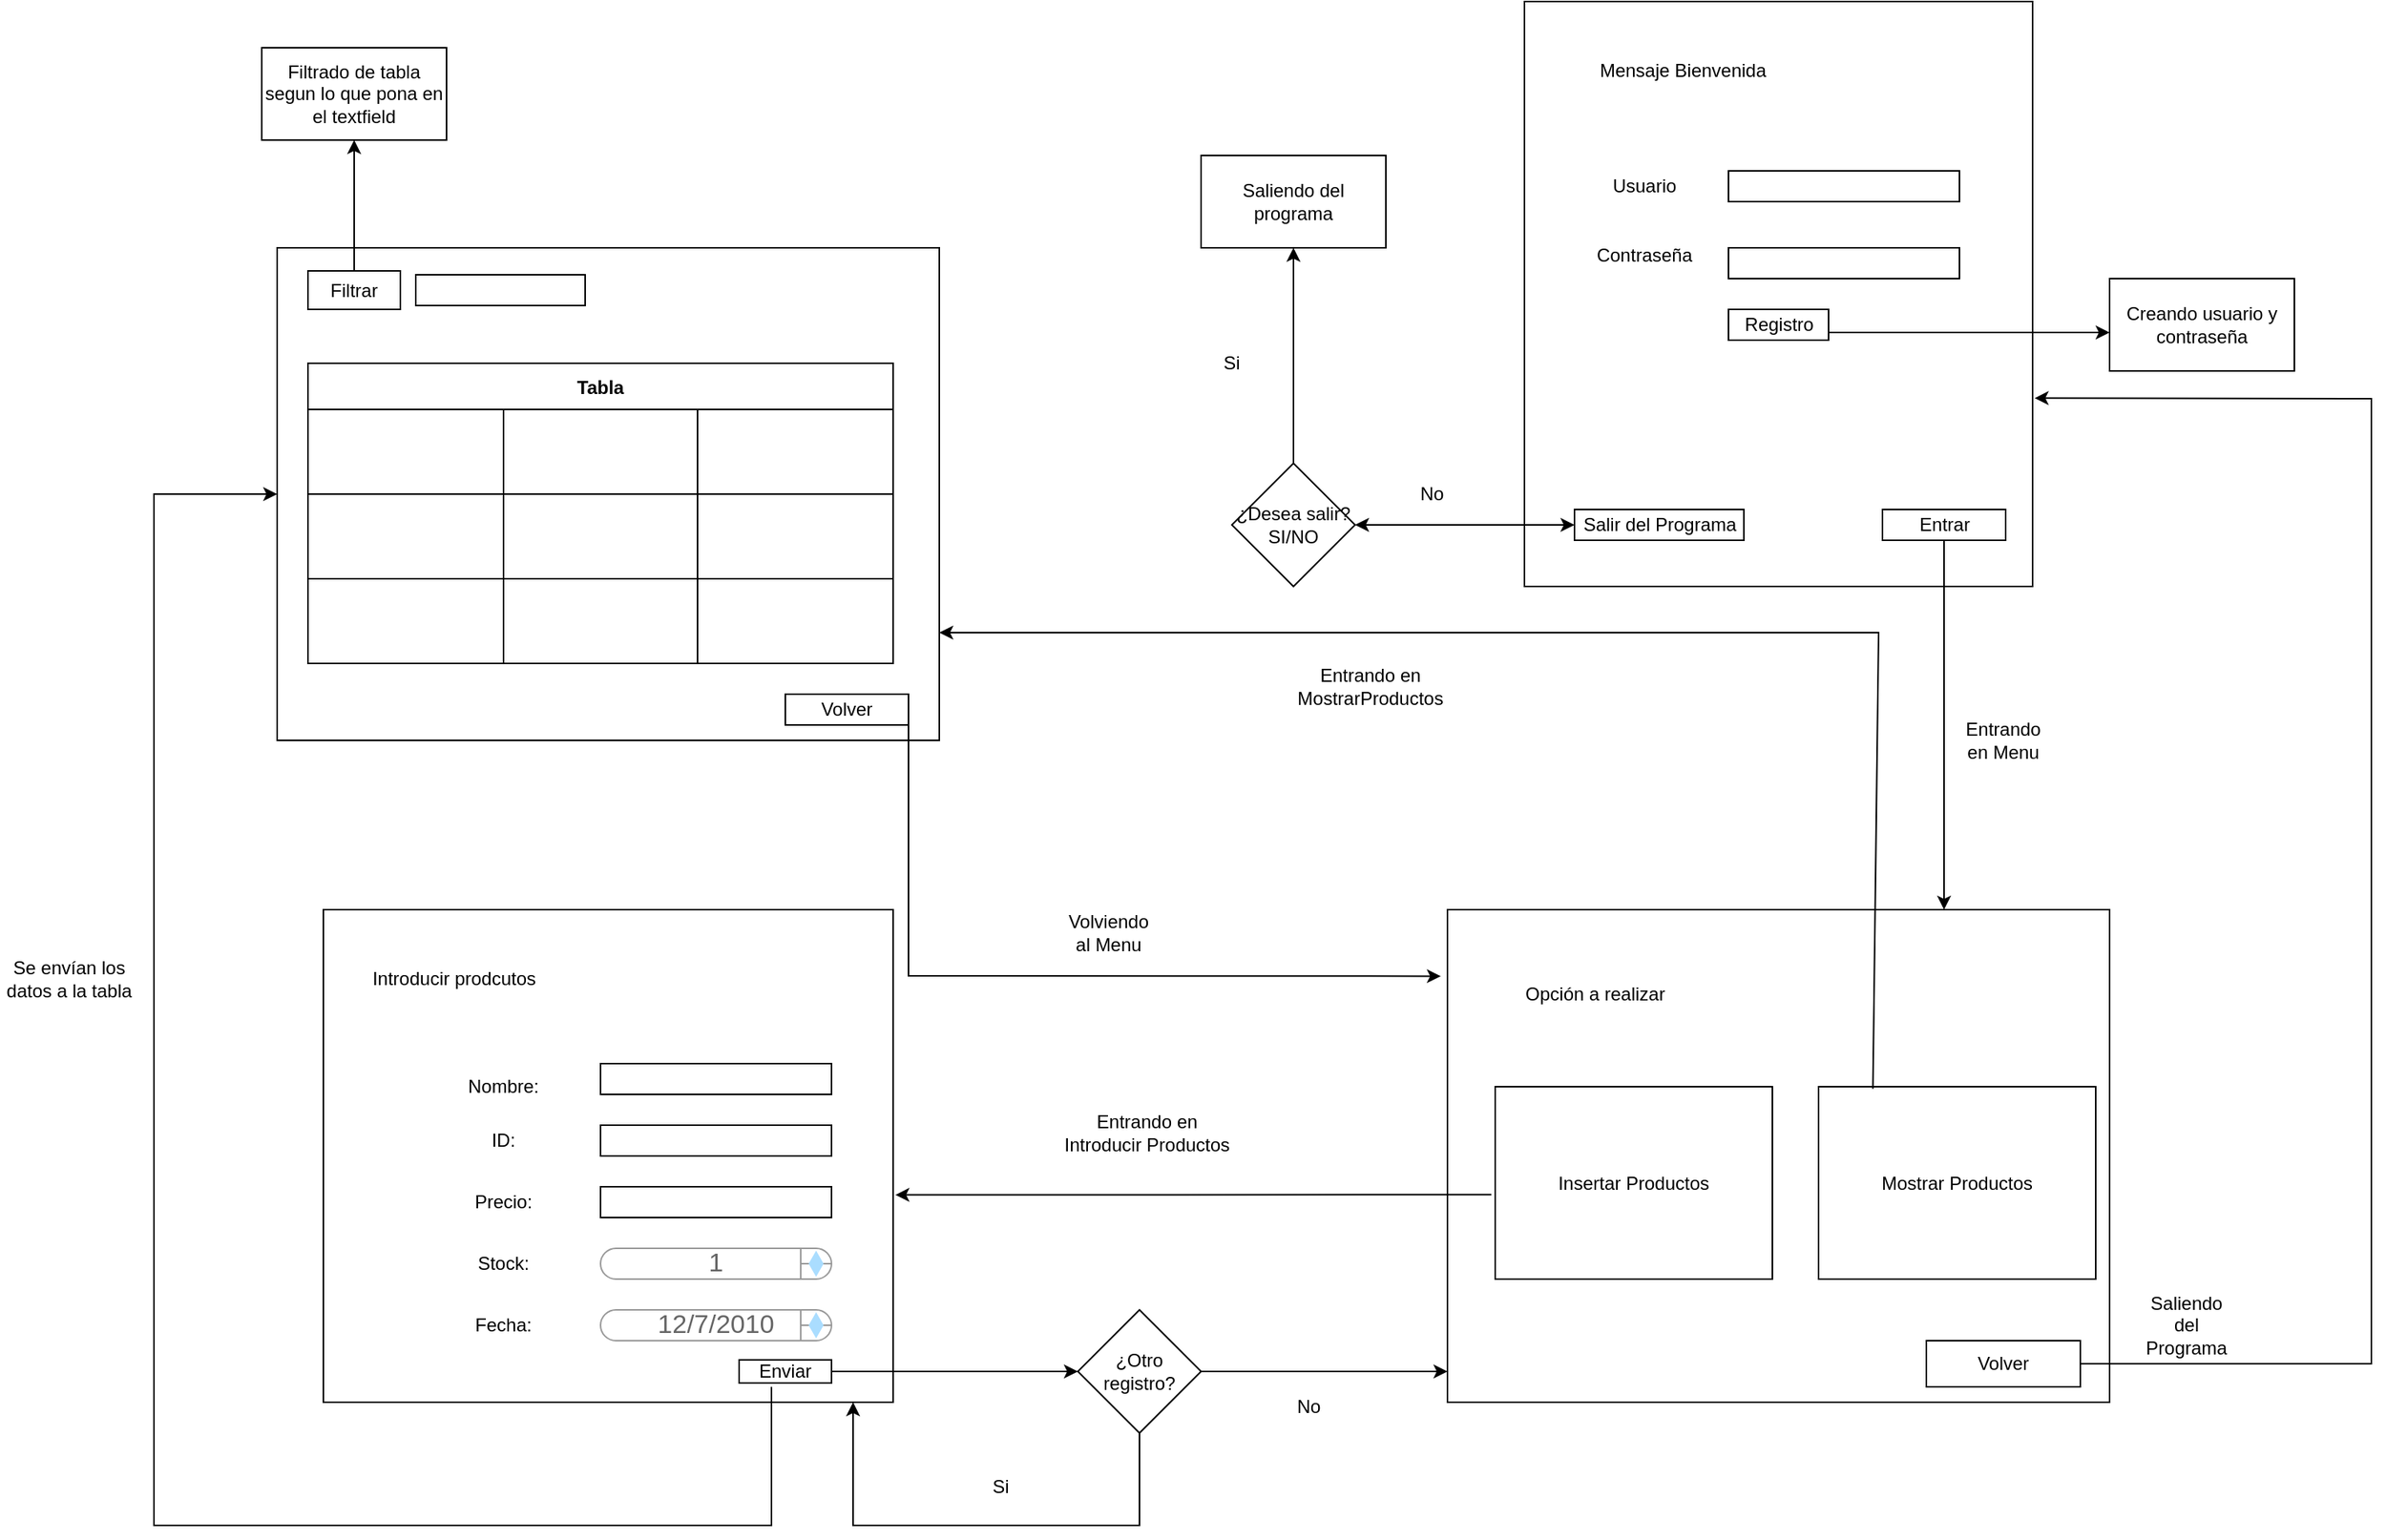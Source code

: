 <mxfile version="20.5.1" type="device"><diagram id="KZRCCJ8X8dD-6UfFZwoE" name="Página-1"><mxGraphModel dx="2747" dy="1064" grid="1" gridSize="10" guides="1" tooltips="1" connect="1" arrows="1" fold="1" page="1" pageScale="1" pageWidth="827" pageHeight="1169" math="0" shadow="0"><root><mxCell id="0"/><mxCell id="1" parent="0"/><mxCell id="IsFQDssMSpkAZ6fu2WWG-1" value="" style="rounded=0;whiteSpace=wrap;html=1;" parent="1" vertex="1"><mxGeometry x="250" y="90" width="330" height="380" as="geometry"/></mxCell><mxCell id="IsFQDssMSpkAZ6fu2WWG-3" value="" style="rounded=0;whiteSpace=wrap;html=1;" parent="1" vertex="1"><mxGeometry x="382.5" y="200" width="150" height="20" as="geometry"/></mxCell><mxCell id="IsFQDssMSpkAZ6fu2WWG-4" value="" style="rounded=0;whiteSpace=wrap;html=1;" parent="1" vertex="1"><mxGeometry x="382.5" y="250" width="150" height="20" as="geometry"/></mxCell><mxCell id="IsFQDssMSpkAZ6fu2WWG-5" value="Registro" style="rounded=0;whiteSpace=wrap;html=1;" parent="1" vertex="1"><mxGeometry x="382.5" y="290" width="65" height="20" as="geometry"/></mxCell><mxCell id="IsFQDssMSpkAZ6fu2WWG-6" value="Mensaje Bienvenida" style="text;html=1;strokeColor=none;fillColor=none;align=center;verticalAlign=middle;whiteSpace=wrap;rounded=0;" parent="1" vertex="1"><mxGeometry x="282.5" y="120" width="140" height="30" as="geometry"/></mxCell><mxCell id="IsFQDssMSpkAZ6fu2WWG-7" value="Usuario" style="text;html=1;strokeColor=none;fillColor=none;align=center;verticalAlign=middle;whiteSpace=wrap;rounded=0;" parent="1" vertex="1"><mxGeometry x="282.5" y="195" width="90" height="30" as="geometry"/></mxCell><mxCell id="IsFQDssMSpkAZ6fu2WWG-8" value="Contraseña" style="text;html=1;strokeColor=none;fillColor=none;align=center;verticalAlign=middle;whiteSpace=wrap;rounded=0;" parent="1" vertex="1"><mxGeometry x="282.5" y="240" width="90" height="30" as="geometry"/></mxCell><mxCell id="IsFQDssMSpkAZ6fu2WWG-9" style="edgeStyle=orthogonalEdgeStyle;rounded=0;orthogonalLoop=1;jettySize=auto;html=1;exitX=0.5;exitY=1;exitDx=0;exitDy=0;" parent="1" source="IsFQDssMSpkAZ6fu2WWG-1" target="IsFQDssMSpkAZ6fu2WWG-1" edge="1"><mxGeometry relative="1" as="geometry"/></mxCell><mxCell id="IsFQDssMSpkAZ6fu2WWG-10" value="Salir del Programa" style="rounded=0;whiteSpace=wrap;html=1;" parent="1" vertex="1"><mxGeometry x="282.5" y="420" width="110" height="20" as="geometry"/></mxCell><mxCell id="IsFQDssMSpkAZ6fu2WWG-11" value="Entrar" style="rounded=0;whiteSpace=wrap;html=1;" parent="1" vertex="1"><mxGeometry x="482.5" y="420" width="80" height="20" as="geometry"/></mxCell><mxCell id="IsFQDssMSpkAZ6fu2WWG-12" value="" style="rounded=0;whiteSpace=wrap;html=1;" parent="1" vertex="1"><mxGeometry x="200" y="680" width="430" height="320" as="geometry"/></mxCell><mxCell id="IsFQDssMSpkAZ6fu2WWG-13" value="Mostrar Productos" style="rounded=0;whiteSpace=wrap;html=1;" parent="1" vertex="1"><mxGeometry x="441" y="795" width="180" height="125" as="geometry"/></mxCell><mxCell id="IsFQDssMSpkAZ6fu2WWG-14" value="Insertar Productos" style="rounded=0;whiteSpace=wrap;html=1;" parent="1" vertex="1"><mxGeometry x="231" y="795" width="180" height="125" as="geometry"/></mxCell><mxCell id="IsFQDssMSpkAZ6fu2WWG-15" value="Volver" style="rounded=0;whiteSpace=wrap;html=1;" parent="1" vertex="1"><mxGeometry x="511" y="960" width="100" height="30" as="geometry"/></mxCell><mxCell id="IsFQDssMSpkAZ6fu2WWG-17" value="Opción a realizar" style="text;html=1;strokeColor=none;fillColor=none;align=center;verticalAlign=middle;whiteSpace=wrap;rounded=0;" parent="1" vertex="1"><mxGeometry x="241" y="720" width="110" height="30" as="geometry"/></mxCell><mxCell id="IsFQDssMSpkAZ6fu2WWG-28" value="" style="rounded=0;whiteSpace=wrap;html=1;" parent="1" vertex="1"><mxGeometry x="-530" y="680" width="370" height="320" as="geometry"/></mxCell><mxCell id="IsFQDssMSpkAZ6fu2WWG-29" value="Introducir prodcutos" style="text;html=1;strokeColor=none;fillColor=none;align=center;verticalAlign=middle;whiteSpace=wrap;rounded=0;" parent="1" vertex="1"><mxGeometry x="-500" y="710" width="110" height="30" as="geometry"/></mxCell><mxCell id="IsFQDssMSpkAZ6fu2WWG-31" value="Nombre:" style="text;html=1;strokeColor=none;fillColor=none;align=center;verticalAlign=middle;whiteSpace=wrap;rounded=0;" parent="1" vertex="1"><mxGeometry x="-458" y="785" width="90" height="20" as="geometry"/></mxCell><mxCell id="IsFQDssMSpkAZ6fu2WWG-32" value="ID:" style="text;html=1;strokeColor=none;fillColor=none;align=center;verticalAlign=middle;whiteSpace=wrap;rounded=0;" parent="1" vertex="1"><mxGeometry x="-458" y="820" width="90" height="20" as="geometry"/></mxCell><mxCell id="IsFQDssMSpkAZ6fu2WWG-33" value="Precio:" style="text;html=1;strokeColor=none;fillColor=none;align=center;verticalAlign=middle;whiteSpace=wrap;rounded=0;" parent="1" vertex="1"><mxGeometry x="-458" y="860" width="90" height="20" as="geometry"/></mxCell><mxCell id="IsFQDssMSpkAZ6fu2WWG-34" value="Stock:" style="text;html=1;strokeColor=none;fillColor=none;align=center;verticalAlign=middle;whiteSpace=wrap;rounded=0;" parent="1" vertex="1"><mxGeometry x="-458" y="900" width="90" height="20" as="geometry"/></mxCell><mxCell id="IsFQDssMSpkAZ6fu2WWG-35" value="Fecha:" style="text;html=1;strokeColor=none;fillColor=none;align=center;verticalAlign=middle;whiteSpace=wrap;rounded=0;" parent="1" vertex="1"><mxGeometry x="-458" y="940" width="90" height="20" as="geometry"/></mxCell><mxCell id="IsFQDssMSpkAZ6fu2WWG-36" value="" style="rounded=0;whiteSpace=wrap;html=1;" parent="1" vertex="1"><mxGeometry x="-350" y="780" width="150" height="20" as="geometry"/></mxCell><mxCell id="IsFQDssMSpkAZ6fu2WWG-37" value="" style="rounded=0;whiteSpace=wrap;html=1;" parent="1" vertex="1"><mxGeometry x="-350" y="820" width="150" height="20" as="geometry"/></mxCell><mxCell id="IsFQDssMSpkAZ6fu2WWG-38" value="" style="rounded=0;whiteSpace=wrap;html=1;" parent="1" vertex="1"><mxGeometry x="-350" y="860" width="150" height="20" as="geometry"/></mxCell><mxCell id="IsFQDssMSpkAZ6fu2WWG-44" value="1" style="strokeWidth=1;shadow=0;dashed=0;align=center;html=1;shape=mxgraph.mockup.forms.spinner;strokeColor=#999999;spinLayout=right;spinStyle=normal;adjStyle=triangle;fillColor=#aaddff;fontSize=17;fontColor=#666666;mainText=;html=1;overflow=fill;" parent="1" vertex="1"><mxGeometry x="-350" y="900" width="150" height="20" as="geometry"/></mxCell><mxCell id="IsFQDssMSpkAZ6fu2WWG-45" value="12/7/2010" style="strokeWidth=1;shadow=0;dashed=0;align=center;html=1;shape=mxgraph.mockup.forms.spinner;strokeColor=#999999;spinLayout=right;spinStyle=normal;adjStyle=triangle;fillColor=#aaddff;fontSize=17;fontColor=#666666;mainText=;html=1;overflow=fill;" parent="1" vertex="1"><mxGeometry x="-350" y="940" width="150" height="20" as="geometry"/></mxCell><mxCell id="UQMcFnf1anO54Rlu6SsO-1" value="" style="rounded=0;whiteSpace=wrap;html=1;" vertex="1" parent="1"><mxGeometry x="-560" y="250" width="430" height="320" as="geometry"/></mxCell><mxCell id="UQMcFnf1anO54Rlu6SsO-7" value="Filtrar" style="rounded=0;whiteSpace=wrap;html=1;" vertex="1" parent="1"><mxGeometry x="-540" y="265" width="60" height="25" as="geometry"/></mxCell><mxCell id="UQMcFnf1anO54Rlu6SsO-8" value="" style="rounded=0;whiteSpace=wrap;html=1;" vertex="1" parent="1"><mxGeometry x="-470" y="267.5" width="110" height="20" as="geometry"/></mxCell><mxCell id="UQMcFnf1anO54Rlu6SsO-9" value="Volver" style="rounded=0;whiteSpace=wrap;html=1;" vertex="1" parent="1"><mxGeometry x="-230" y="540" width="80" height="20" as="geometry"/></mxCell><mxCell id="UQMcFnf1anO54Rlu6SsO-10" value="Tabla" style="shape=table;startSize=30;container=1;collapsible=0;childLayout=tableLayout;fontStyle=1;align=center;" vertex="1" parent="1"><mxGeometry x="-540" y="325" width="380" height="195" as="geometry"/></mxCell><mxCell id="UQMcFnf1anO54Rlu6SsO-11" value="" style="shape=tableRow;horizontal=0;startSize=0;swimlaneHead=0;swimlaneBody=0;top=0;left=0;bottom=0;right=0;collapsible=0;dropTarget=0;fillColor=none;points=[[0,0.5],[1,0.5]];portConstraint=eastwest;" vertex="1" parent="UQMcFnf1anO54Rlu6SsO-10"><mxGeometry y="30" width="380" height="55" as="geometry"/></mxCell><mxCell id="UQMcFnf1anO54Rlu6SsO-12" value="" style="shape=partialRectangle;html=1;whiteSpace=wrap;connectable=0;fillColor=none;top=0;left=0;bottom=0;right=0;overflow=hidden;" vertex="1" parent="UQMcFnf1anO54Rlu6SsO-11"><mxGeometry width="127" height="55" as="geometry"><mxRectangle width="127" height="55" as="alternateBounds"/></mxGeometry></mxCell><mxCell id="UQMcFnf1anO54Rlu6SsO-13" value="" style="shape=partialRectangle;html=1;whiteSpace=wrap;connectable=0;fillColor=none;top=0;left=0;bottom=0;right=0;overflow=hidden;" vertex="1" parent="UQMcFnf1anO54Rlu6SsO-11"><mxGeometry x="127" width="126" height="55" as="geometry"><mxRectangle width="126" height="55" as="alternateBounds"/></mxGeometry></mxCell><mxCell id="UQMcFnf1anO54Rlu6SsO-14" value="" style="shape=partialRectangle;html=1;whiteSpace=wrap;connectable=0;fillColor=none;top=0;left=0;bottom=0;right=0;overflow=hidden;" vertex="1" parent="UQMcFnf1anO54Rlu6SsO-11"><mxGeometry x="253" width="127" height="55" as="geometry"><mxRectangle width="127" height="55" as="alternateBounds"/></mxGeometry></mxCell><mxCell id="UQMcFnf1anO54Rlu6SsO-15" value="" style="shape=tableRow;horizontal=0;startSize=0;swimlaneHead=0;swimlaneBody=0;top=0;left=0;bottom=0;right=0;collapsible=0;dropTarget=0;fillColor=none;points=[[0,0.5],[1,0.5]];portConstraint=eastwest;" vertex="1" parent="UQMcFnf1anO54Rlu6SsO-10"><mxGeometry y="85" width="380" height="55" as="geometry"/></mxCell><mxCell id="UQMcFnf1anO54Rlu6SsO-16" value="" style="shape=partialRectangle;html=1;whiteSpace=wrap;connectable=0;fillColor=none;top=0;left=0;bottom=0;right=0;overflow=hidden;" vertex="1" parent="UQMcFnf1anO54Rlu6SsO-15"><mxGeometry width="127" height="55" as="geometry"><mxRectangle width="127" height="55" as="alternateBounds"/></mxGeometry></mxCell><mxCell id="UQMcFnf1anO54Rlu6SsO-17" value="" style="shape=partialRectangle;html=1;whiteSpace=wrap;connectable=0;fillColor=none;top=0;left=0;bottom=0;right=0;overflow=hidden;" vertex="1" parent="UQMcFnf1anO54Rlu6SsO-15"><mxGeometry x="127" width="126" height="55" as="geometry"><mxRectangle width="126" height="55" as="alternateBounds"/></mxGeometry></mxCell><mxCell id="UQMcFnf1anO54Rlu6SsO-18" value="" style="shape=partialRectangle;html=1;whiteSpace=wrap;connectable=0;fillColor=none;top=0;left=0;bottom=0;right=0;overflow=hidden;" vertex="1" parent="UQMcFnf1anO54Rlu6SsO-15"><mxGeometry x="253" width="127" height="55" as="geometry"><mxRectangle width="127" height="55" as="alternateBounds"/></mxGeometry></mxCell><mxCell id="UQMcFnf1anO54Rlu6SsO-19" value="" style="shape=tableRow;horizontal=0;startSize=0;swimlaneHead=0;swimlaneBody=0;top=0;left=0;bottom=0;right=0;collapsible=0;dropTarget=0;fillColor=none;points=[[0,0.5],[1,0.5]];portConstraint=eastwest;" vertex="1" parent="UQMcFnf1anO54Rlu6SsO-10"><mxGeometry y="140" width="380" height="55" as="geometry"/></mxCell><mxCell id="UQMcFnf1anO54Rlu6SsO-20" value="" style="shape=partialRectangle;html=1;whiteSpace=wrap;connectable=0;fillColor=none;top=0;left=0;bottom=0;right=0;overflow=hidden;" vertex="1" parent="UQMcFnf1anO54Rlu6SsO-19"><mxGeometry width="127" height="55" as="geometry"><mxRectangle width="127" height="55" as="alternateBounds"/></mxGeometry></mxCell><mxCell id="UQMcFnf1anO54Rlu6SsO-21" value="" style="shape=partialRectangle;html=1;whiteSpace=wrap;connectable=0;fillColor=none;top=0;left=0;bottom=0;right=0;overflow=hidden;" vertex="1" parent="UQMcFnf1anO54Rlu6SsO-19"><mxGeometry x="127" width="126" height="55" as="geometry"><mxRectangle width="126" height="55" as="alternateBounds"/></mxGeometry></mxCell><mxCell id="UQMcFnf1anO54Rlu6SsO-22" value="" style="shape=partialRectangle;html=1;whiteSpace=wrap;connectable=0;fillColor=none;top=0;left=0;bottom=0;right=0;overflow=hidden;" vertex="1" parent="UQMcFnf1anO54Rlu6SsO-19"><mxGeometry x="253" width="127" height="55" as="geometry"><mxRectangle width="127" height="55" as="alternateBounds"/></mxGeometry></mxCell><mxCell id="UQMcFnf1anO54Rlu6SsO-24" value="" style="endArrow=classic;html=1;rounded=0;exitX=0.5;exitY=1;exitDx=0;exitDy=0;entryX=0.75;entryY=0;entryDx=0;entryDy=0;" edge="1" parent="1" source="IsFQDssMSpkAZ6fu2WWG-11" target="IsFQDssMSpkAZ6fu2WWG-12"><mxGeometry width="50" height="50" relative="1" as="geometry"><mxPoint x="500" y="550" as="sourcePoint"/><mxPoint x="550" y="500" as="targetPoint"/></mxGeometry></mxCell><mxCell id="UQMcFnf1anO54Rlu6SsO-25" value="" style="endArrow=classic;html=1;rounded=0;exitX=0.196;exitY=0.011;exitDx=0;exitDy=0;exitPerimeter=0;" edge="1" parent="1" source="IsFQDssMSpkAZ6fu2WWG-13"><mxGeometry width="50" height="50" relative="1" as="geometry"><mxPoint x="690" y="890" as="sourcePoint"/><mxPoint x="-130" y="500" as="targetPoint"/><Array as="points"><mxPoint x="480" y="500"/></Array></mxGeometry></mxCell><mxCell id="UQMcFnf1anO54Rlu6SsO-26" value="" style="endArrow=classic;html=1;rounded=0;exitX=1;exitY=0.5;exitDx=0;exitDy=0;entryX=1.004;entryY=0.678;entryDx=0;entryDy=0;entryPerimeter=0;" edge="1" parent="1" source="IsFQDssMSpkAZ6fu2WWG-15" target="IsFQDssMSpkAZ6fu2WWG-1"><mxGeometry width="50" height="50" relative="1" as="geometry"><mxPoint x="690" y="1010" as="sourcePoint"/><mxPoint x="740" y="960" as="targetPoint"/><Array as="points"><mxPoint x="800" y="975"/><mxPoint x="800" y="348"/></Array></mxGeometry></mxCell><mxCell id="UQMcFnf1anO54Rlu6SsO-27" value="" style="endArrow=classic;html=1;rounded=0;exitX=-0.014;exitY=0.561;exitDx=0;exitDy=0;exitPerimeter=0;entryX=1.004;entryY=0.579;entryDx=0;entryDy=0;entryPerimeter=0;" edge="1" parent="1" source="IsFQDssMSpkAZ6fu2WWG-14" target="IsFQDssMSpkAZ6fu2WWG-28"><mxGeometry width="50" height="50" relative="1" as="geometry"><mxPoint x="250" y="760" as="sourcePoint"/><mxPoint x="300" y="710" as="targetPoint"/></mxGeometry></mxCell><mxCell id="UQMcFnf1anO54Rlu6SsO-30" value="Enviar" style="rounded=0;whiteSpace=wrap;html=1;" vertex="1" parent="1"><mxGeometry x="-260" y="972.5" width="60" height="15" as="geometry"/></mxCell><mxCell id="UQMcFnf1anO54Rlu6SsO-32" value="¿Otro registro?" style="rhombus;whiteSpace=wrap;html=1;" vertex="1" parent="1"><mxGeometry x="-40" y="940" width="80" height="80" as="geometry"/></mxCell><mxCell id="UQMcFnf1anO54Rlu6SsO-33" value="" style="endArrow=classic;html=1;rounded=0;exitX=1;exitY=0.5;exitDx=0;exitDy=0;entryX=0;entryY=0.5;entryDx=0;entryDy=0;" edge="1" parent="1" source="UQMcFnf1anO54Rlu6SsO-30" target="UQMcFnf1anO54Rlu6SsO-32"><mxGeometry width="50" height="50" relative="1" as="geometry"><mxPoint x="-120" y="1020" as="sourcePoint"/><mxPoint x="-70" y="970" as="targetPoint"/></mxGeometry></mxCell><mxCell id="UQMcFnf1anO54Rlu6SsO-34" value="" style="endArrow=classic;html=1;rounded=0;entryX=0;entryY=0.5;entryDx=0;entryDy=0;" edge="1" parent="1" target="UQMcFnf1anO54Rlu6SsO-1"><mxGeometry width="50" height="50" relative="1" as="geometry"><mxPoint x="-239" y="990" as="sourcePoint"/><mxPoint y="1100" as="targetPoint"/><Array as="points"><mxPoint x="-239" y="1080"/><mxPoint x="-640" y="1080"/><mxPoint x="-640" y="410"/></Array></mxGeometry></mxCell><mxCell id="UQMcFnf1anO54Rlu6SsO-35" value="" style="endArrow=classic;html=1;rounded=0;exitX=1;exitY=0.5;exitDx=0;exitDy=0;" edge="1" parent="1" source="UQMcFnf1anO54Rlu6SsO-32"><mxGeometry width="50" height="50" relative="1" as="geometry"><mxPoint x="80" y="990" as="sourcePoint"/><mxPoint x="200" y="980" as="targetPoint"/></mxGeometry></mxCell><mxCell id="UQMcFnf1anO54Rlu6SsO-36" value="Entrando en Menu" style="text;html=1;strokeColor=none;fillColor=none;align=center;verticalAlign=middle;whiteSpace=wrap;rounded=0;" vertex="1" parent="1"><mxGeometry x="531" y="555" width="60" height="30" as="geometry"/></mxCell><mxCell id="UQMcFnf1anO54Rlu6SsO-37" value="Saliendo del Programa" style="text;html=1;strokeColor=none;fillColor=none;align=center;verticalAlign=middle;whiteSpace=wrap;rounded=0;" vertex="1" parent="1"><mxGeometry x="650" y="935" width="60" height="30" as="geometry"/></mxCell><mxCell id="UQMcFnf1anO54Rlu6SsO-38" value="" style="endArrow=classic;html=1;rounded=0;exitX=0.5;exitY=1;exitDx=0;exitDy=0;" edge="1" parent="1" source="UQMcFnf1anO54Rlu6SsO-32"><mxGeometry width="50" height="50" relative="1" as="geometry"><mxPoint x="-20" y="1100" as="sourcePoint"/><mxPoint x="-186" y="1000" as="targetPoint"/><Array as="points"><mxPoint y="1080"/><mxPoint x="-186" y="1080"/></Array></mxGeometry></mxCell><mxCell id="UQMcFnf1anO54Rlu6SsO-39" value="Si" style="text;html=1;strokeColor=none;fillColor=none;align=center;verticalAlign=middle;whiteSpace=wrap;rounded=0;" vertex="1" parent="1"><mxGeometry x="-120" y="1040" width="60" height="30" as="geometry"/></mxCell><mxCell id="UQMcFnf1anO54Rlu6SsO-40" value="No" style="text;html=1;strokeColor=none;fillColor=none;align=center;verticalAlign=middle;whiteSpace=wrap;rounded=0;" vertex="1" parent="1"><mxGeometry x="80" y="987.5" width="60" height="30" as="geometry"/></mxCell><mxCell id="UQMcFnf1anO54Rlu6SsO-42" value="Entrando en Introducir Productos" style="text;html=1;strokeColor=none;fillColor=none;align=center;verticalAlign=middle;whiteSpace=wrap;rounded=0;" vertex="1" parent="1"><mxGeometry x="-50" y="795" width="110" height="60" as="geometry"/></mxCell><mxCell id="UQMcFnf1anO54Rlu6SsO-44" value="Entrando en MostrarProductos" style="text;html=1;strokeColor=none;fillColor=none;align=center;verticalAlign=middle;whiteSpace=wrap;rounded=0;" vertex="1" parent="1"><mxGeometry x="120" y="520" width="60" height="30" as="geometry"/></mxCell><mxCell id="UQMcFnf1anO54Rlu6SsO-45" value="Se envían los datos a la tabla" style="text;html=1;strokeColor=none;fillColor=none;align=center;verticalAlign=middle;whiteSpace=wrap;rounded=0;" vertex="1" parent="1"><mxGeometry x="-740" y="710" width="90" height="30" as="geometry"/></mxCell><mxCell id="UQMcFnf1anO54Rlu6SsO-49" value="" style="endArrow=classic;html=1;rounded=0;exitX=1;exitY=0.5;exitDx=0;exitDy=0;entryX=-0.01;entryY=0.135;entryDx=0;entryDy=0;entryPerimeter=0;" edge="1" parent="1" source="UQMcFnf1anO54Rlu6SsO-9" target="IsFQDssMSpkAZ6fu2WWG-12"><mxGeometry width="50" height="50" relative="1" as="geometry"><mxPoint x="-90" y="600" as="sourcePoint"/><mxPoint x="-40" y="550" as="targetPoint"/><Array as="points"><mxPoint x="-150" y="723"/></Array></mxGeometry></mxCell><mxCell id="UQMcFnf1anO54Rlu6SsO-50" value="Volviendo al Menu" style="text;html=1;strokeColor=none;fillColor=none;align=center;verticalAlign=middle;whiteSpace=wrap;rounded=0;" vertex="1" parent="1"><mxGeometry x="-50" y="680" width="60" height="30" as="geometry"/></mxCell><mxCell id="UQMcFnf1anO54Rlu6SsO-52" value="¿Desea salir? SI/NO" style="rhombus;whiteSpace=wrap;html=1;" vertex="1" parent="1"><mxGeometry x="60" y="390" width="80" height="80" as="geometry"/></mxCell><mxCell id="UQMcFnf1anO54Rlu6SsO-54" value="" style="endArrow=classic;html=1;rounded=0;exitX=0.5;exitY=0;exitDx=0;exitDy=0;" edge="1" parent="1" source="UQMcFnf1anO54Rlu6SsO-52"><mxGeometry width="50" height="50" relative="1" as="geometry"><mxPoint x="70" y="380" as="sourcePoint"/><mxPoint x="100" y="250" as="targetPoint"/></mxGeometry></mxCell><mxCell id="UQMcFnf1anO54Rlu6SsO-55" value="Saliendo del programa" style="rounded=0;whiteSpace=wrap;html=1;" vertex="1" parent="1"><mxGeometry x="40" y="190" width="120" height="60" as="geometry"/></mxCell><mxCell id="UQMcFnf1anO54Rlu6SsO-57" value="" style="endArrow=classic;startArrow=classic;html=1;rounded=0;exitX=1;exitY=0.5;exitDx=0;exitDy=0;entryX=0;entryY=0.5;entryDx=0;entryDy=0;" edge="1" parent="1" source="UQMcFnf1anO54Rlu6SsO-52" target="IsFQDssMSpkAZ6fu2WWG-10"><mxGeometry width="50" height="50" relative="1" as="geometry"><mxPoint x="170" y="460" as="sourcePoint"/><mxPoint x="250" y="430" as="targetPoint"/></mxGeometry></mxCell><mxCell id="UQMcFnf1anO54Rlu6SsO-58" value="Filtrado de tabla segun lo que pona en el textfield" style="rounded=0;whiteSpace=wrap;html=1;" vertex="1" parent="1"><mxGeometry x="-570" y="120" width="120" height="60" as="geometry"/></mxCell><mxCell id="UQMcFnf1anO54Rlu6SsO-59" value="" style="endArrow=classic;html=1;rounded=0;exitX=0.5;exitY=0;exitDx=0;exitDy=0;entryX=0.5;entryY=1;entryDx=0;entryDy=0;" edge="1" parent="1" source="UQMcFnf1anO54Rlu6SsO-7" target="UQMcFnf1anO54Rlu6SsO-58"><mxGeometry width="50" height="50" relative="1" as="geometry"><mxPoint x="-480" y="240" as="sourcePoint"/><mxPoint x="-430" y="190" as="targetPoint"/></mxGeometry></mxCell><mxCell id="UQMcFnf1anO54Rlu6SsO-60" value="Creando usuario y contraseña" style="rounded=0;whiteSpace=wrap;html=1;" vertex="1" parent="1"><mxGeometry x="630" y="270" width="120" height="60" as="geometry"/></mxCell><mxCell id="UQMcFnf1anO54Rlu6SsO-61" value="" style="endArrow=classic;html=1;rounded=0;exitX=1;exitY=0.75;exitDx=0;exitDy=0;" edge="1" parent="1" source="IsFQDssMSpkAZ6fu2WWG-5"><mxGeometry width="50" height="50" relative="1" as="geometry"><mxPoint x="600" y="310" as="sourcePoint"/><mxPoint x="630" y="305" as="targetPoint"/></mxGeometry></mxCell><mxCell id="UQMcFnf1anO54Rlu6SsO-62" value="Si" style="text;html=1;strokeColor=none;fillColor=none;align=center;verticalAlign=middle;whiteSpace=wrap;rounded=0;" vertex="1" parent="1"><mxGeometry x="30" y="310" width="60" height="30" as="geometry"/></mxCell><mxCell id="UQMcFnf1anO54Rlu6SsO-63" value="No" style="text;html=1;strokeColor=none;fillColor=none;align=center;verticalAlign=middle;whiteSpace=wrap;rounded=0;" vertex="1" parent="1"><mxGeometry x="160" y="395" width="60" height="30" as="geometry"/></mxCell></root></mxGraphModel></diagram></mxfile>